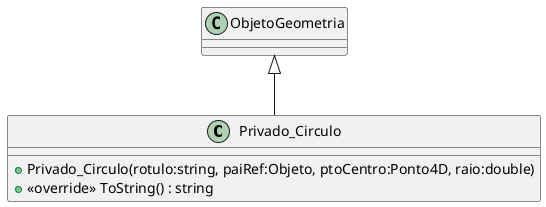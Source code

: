 @startuml Privado_Circulo
class Privado_Circulo {
    + Privado_Circulo(rotulo:string, paiRef:Objeto, ptoCentro:Ponto4D, raio:double)
    + <<override>> ToString() : string
}
ObjetoGeometria <|-- Privado_Circulo
@enduml
